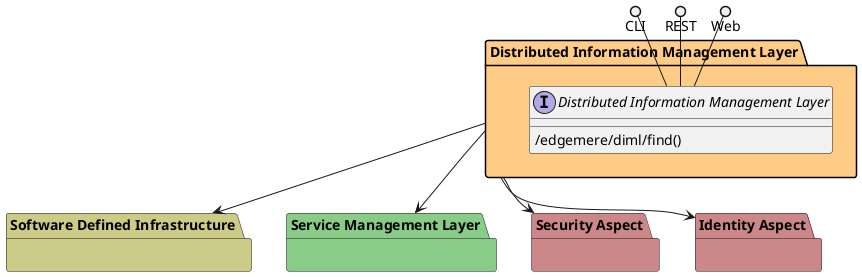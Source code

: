 @startuml


package "Software Defined Infrastructure" #cccc88 {
    }

package "Service Management Layer" #88cc88 {
    }

package "Security Aspect" #cc8888 {
    }

package "Identity Aspect" #cc8888 {
    }


package "Distributed Information Management Layer" #ffcc88 {

    interface "Distributed Information Management Layer" as i {
            /edgemere/diml/find()
    
    }
}

CLI ()-- i
REST ()-- i
Web ()-- i

package "Distributed Information Management Layer" #ffcc88 {
    
}


    "Distributed Information Management Layer" --> "Software Defined Infrastructure"

    "Distributed Information Management Layer" --> "Service Management Layer"

    "Distributed Information Management Layer" --> "Security Aspect"

    "Distributed Information Management Layer" --> "Identity Aspect"


@enduml
